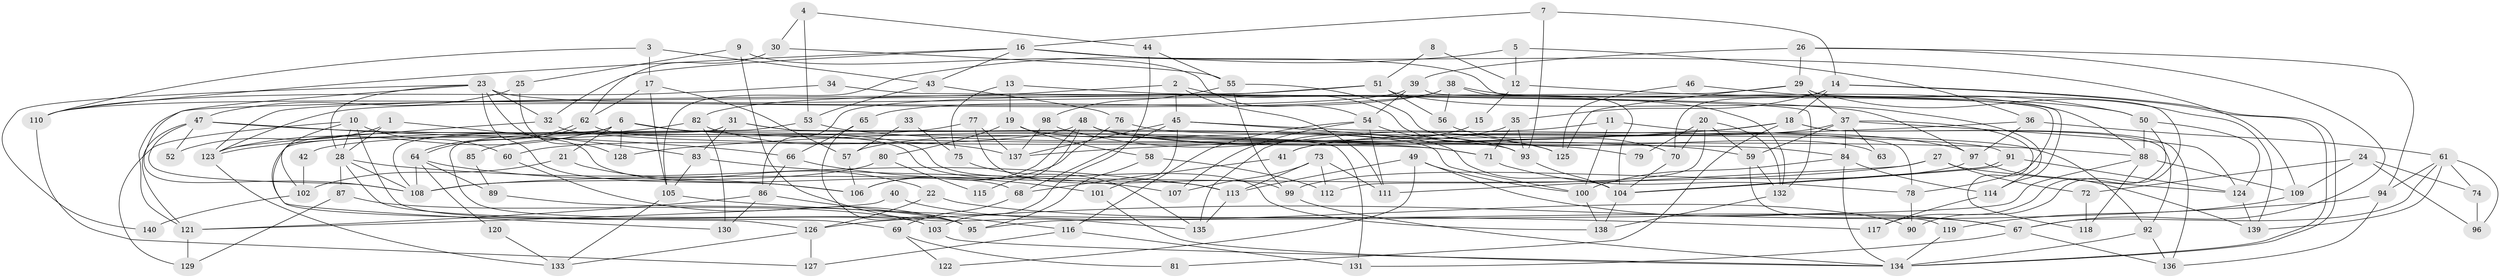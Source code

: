 // coarse degree distribution, {3: 0.22448979591836735, 6: 0.11224489795918367, 5: 0.19387755102040816, 8: 0.02040816326530612, 10: 0.030612244897959183, 2: 0.1326530612244898, 7: 0.05102040816326531, 4: 0.1836734693877551, 15: 0.01020408163265306, 12: 0.01020408163265306, 11: 0.01020408163265306, 9: 0.02040816326530612}
// Generated by graph-tools (version 1.1) at 2025/18/03/04/25 18:18:32]
// undirected, 140 vertices, 280 edges
graph export_dot {
graph [start="1"]
  node [color=gray90,style=filled];
  1;
  2;
  3;
  4;
  5;
  6;
  7;
  8;
  9;
  10;
  11;
  12;
  13;
  14;
  15;
  16;
  17;
  18;
  19;
  20;
  21;
  22;
  23;
  24;
  25;
  26;
  27;
  28;
  29;
  30;
  31;
  32;
  33;
  34;
  35;
  36;
  37;
  38;
  39;
  40;
  41;
  42;
  43;
  44;
  45;
  46;
  47;
  48;
  49;
  50;
  51;
  52;
  53;
  54;
  55;
  56;
  57;
  58;
  59;
  60;
  61;
  62;
  63;
  64;
  65;
  66;
  67;
  68;
  69;
  70;
  71;
  72;
  73;
  74;
  75;
  76;
  77;
  78;
  79;
  80;
  81;
  82;
  83;
  84;
  85;
  86;
  87;
  88;
  89;
  90;
  91;
  92;
  93;
  94;
  95;
  96;
  97;
  98;
  99;
  100;
  101;
  102;
  103;
  104;
  105;
  106;
  107;
  108;
  109;
  110;
  111;
  112;
  113;
  114;
  115;
  116;
  117;
  118;
  119;
  120;
  121;
  122;
  123;
  124;
  125;
  126;
  127;
  128;
  129;
  130;
  131;
  132;
  133;
  134;
  135;
  136;
  137;
  138;
  139;
  140;
  1 -- 28;
  1 -- 83;
  1 -- 52;
  2 -- 125;
  2 -- 111;
  2 -- 45;
  2 -- 82;
  3 -- 43;
  3 -- 17;
  3 -- 110;
  4 -- 53;
  4 -- 30;
  4 -- 44;
  5 -- 105;
  5 -- 36;
  5 -- 12;
  6 -- 138;
  6 -- 123;
  6 -- 21;
  6 -- 88;
  6 -- 102;
  6 -- 128;
  7 -- 14;
  7 -- 93;
  7 -- 16;
  8 -- 12;
  8 -- 51;
  9 -- 25;
  9 -- 54;
  9 -- 135;
  10 -- 60;
  10 -- 28;
  10 -- 103;
  10 -- 129;
  10 -- 130;
  11 -- 78;
  11 -- 100;
  11 -- 42;
  12 -- 50;
  12 -- 15;
  13 -- 19;
  13 -- 97;
  13 -- 75;
  14 -- 134;
  14 -- 134;
  14 -- 70;
  14 -- 18;
  14 -- 35;
  15 -- 135;
  16 -- 32;
  16 -- 43;
  16 -- 109;
  16 -- 110;
  16 -- 114;
  17 -- 62;
  17 -- 57;
  17 -- 105;
  18 -- 92;
  18 -- 41;
  18 -- 81;
  18 -- 128;
  18 -- 136;
  19 -- 104;
  19 -- 58;
  19 -- 80;
  20 -- 59;
  20 -- 132;
  20 -- 70;
  20 -- 79;
  20 -- 112;
  21 -- 22;
  21 -- 102;
  22 -- 67;
  22 -- 126;
  23 -- 68;
  23 -- 108;
  23 -- 28;
  23 -- 32;
  23 -- 106;
  23 -- 132;
  23 -- 140;
  24 -- 109;
  24 -- 74;
  24 -- 72;
  24 -- 96;
  25 -- 128;
  25 -- 47;
  26 -- 67;
  26 -- 39;
  26 -- 29;
  26 -- 94;
  27 -- 108;
  27 -- 124;
  27 -- 72;
  27 -- 111;
  28 -- 108;
  28 -- 69;
  28 -- 87;
  28 -- 113;
  29 -- 37;
  29 -- 90;
  29 -- 121;
  29 -- 125;
  29 -- 139;
  30 -- 55;
  30 -- 62;
  31 -- 131;
  31 -- 95;
  31 -- 83;
  31 -- 100;
  31 -- 108;
  32 -- 71;
  32 -- 123;
  33 -- 75;
  33 -- 57;
  34 -- 110;
  34 -- 132;
  35 -- 93;
  35 -- 57;
  35 -- 71;
  36 -- 137;
  36 -- 61;
  36 -- 97;
  37 -- 59;
  37 -- 118;
  37 -- 41;
  37 -- 63;
  37 -- 84;
  37 -- 124;
  38 -- 110;
  38 -- 56;
  38 -- 65;
  38 -- 88;
  38 -- 104;
  39 -- 54;
  39 -- 123;
  39 -- 78;
  40 -- 121;
  40 -- 90;
  41 -- 68;
  42 -- 102;
  43 -- 53;
  43 -- 76;
  44 -- 103;
  44 -- 55;
  45 -- 101;
  45 -- 68;
  45 -- 92;
  45 -- 93;
  45 -- 137;
  46 -- 125;
  46 -- 50;
  47 -- 121;
  47 -- 108;
  47 -- 52;
  47 -- 66;
  47 -- 71;
  48 -- 84;
  48 -- 97;
  48 -- 60;
  48 -- 79;
  48 -- 106;
  48 -- 115;
  49 -- 67;
  49 -- 100;
  49 -- 113;
  49 -- 122;
  50 -- 88;
  50 -- 124;
  50 -- 117;
  51 -- 86;
  51 -- 114;
  51 -- 56;
  51 -- 123;
  53 -- 59;
  53 -- 126;
  54 -- 111;
  54 -- 93;
  54 -- 107;
  54 -- 116;
  55 -- 99;
  55 -- 63;
  55 -- 98;
  56 -- 70;
  57 -- 106;
  58 -- 95;
  58 -- 112;
  59 -- 119;
  59 -- 132;
  60 -- 95;
  61 -- 94;
  61 -- 139;
  61 -- 67;
  61 -- 74;
  61 -- 96;
  62 -- 64;
  62 -- 64;
  62 -- 113;
  64 -- 106;
  64 -- 89;
  64 -- 108;
  64 -- 120;
  65 -- 66;
  65 -- 95;
  66 -- 86;
  66 -- 101;
  67 -- 136;
  67 -- 131;
  68 -- 69;
  69 -- 81;
  69 -- 122;
  70 -- 104;
  71 -- 78;
  72 -- 118;
  73 -- 113;
  73 -- 107;
  73 -- 111;
  73 -- 112;
  74 -- 96;
  75 -- 135;
  76 -- 106;
  76 -- 91;
  77 -- 137;
  77 -- 99;
  77 -- 85;
  78 -- 90;
  80 -- 108;
  80 -- 115;
  82 -- 123;
  82 -- 130;
  82 -- 137;
  83 -- 105;
  83 -- 107;
  84 -- 114;
  84 -- 100;
  84 -- 134;
  85 -- 89;
  86 -- 121;
  86 -- 130;
  86 -- 116;
  87 -- 103;
  87 -- 129;
  88 -- 95;
  88 -- 109;
  88 -- 118;
  89 -- 95;
  91 -- 104;
  91 -- 104;
  91 -- 124;
  92 -- 134;
  92 -- 136;
  93 -- 104;
  94 -- 136;
  94 -- 126;
  97 -- 139;
  97 -- 99;
  98 -- 137;
  98 -- 125;
  99 -- 134;
  100 -- 138;
  101 -- 134;
  102 -- 140;
  103 -- 134;
  104 -- 138;
  105 -- 133;
  105 -- 117;
  109 -- 119;
  110 -- 127;
  113 -- 135;
  114 -- 117;
  116 -- 127;
  116 -- 131;
  119 -- 134;
  120 -- 133;
  121 -- 129;
  123 -- 133;
  124 -- 139;
  126 -- 127;
  126 -- 133;
  132 -- 138;
}
